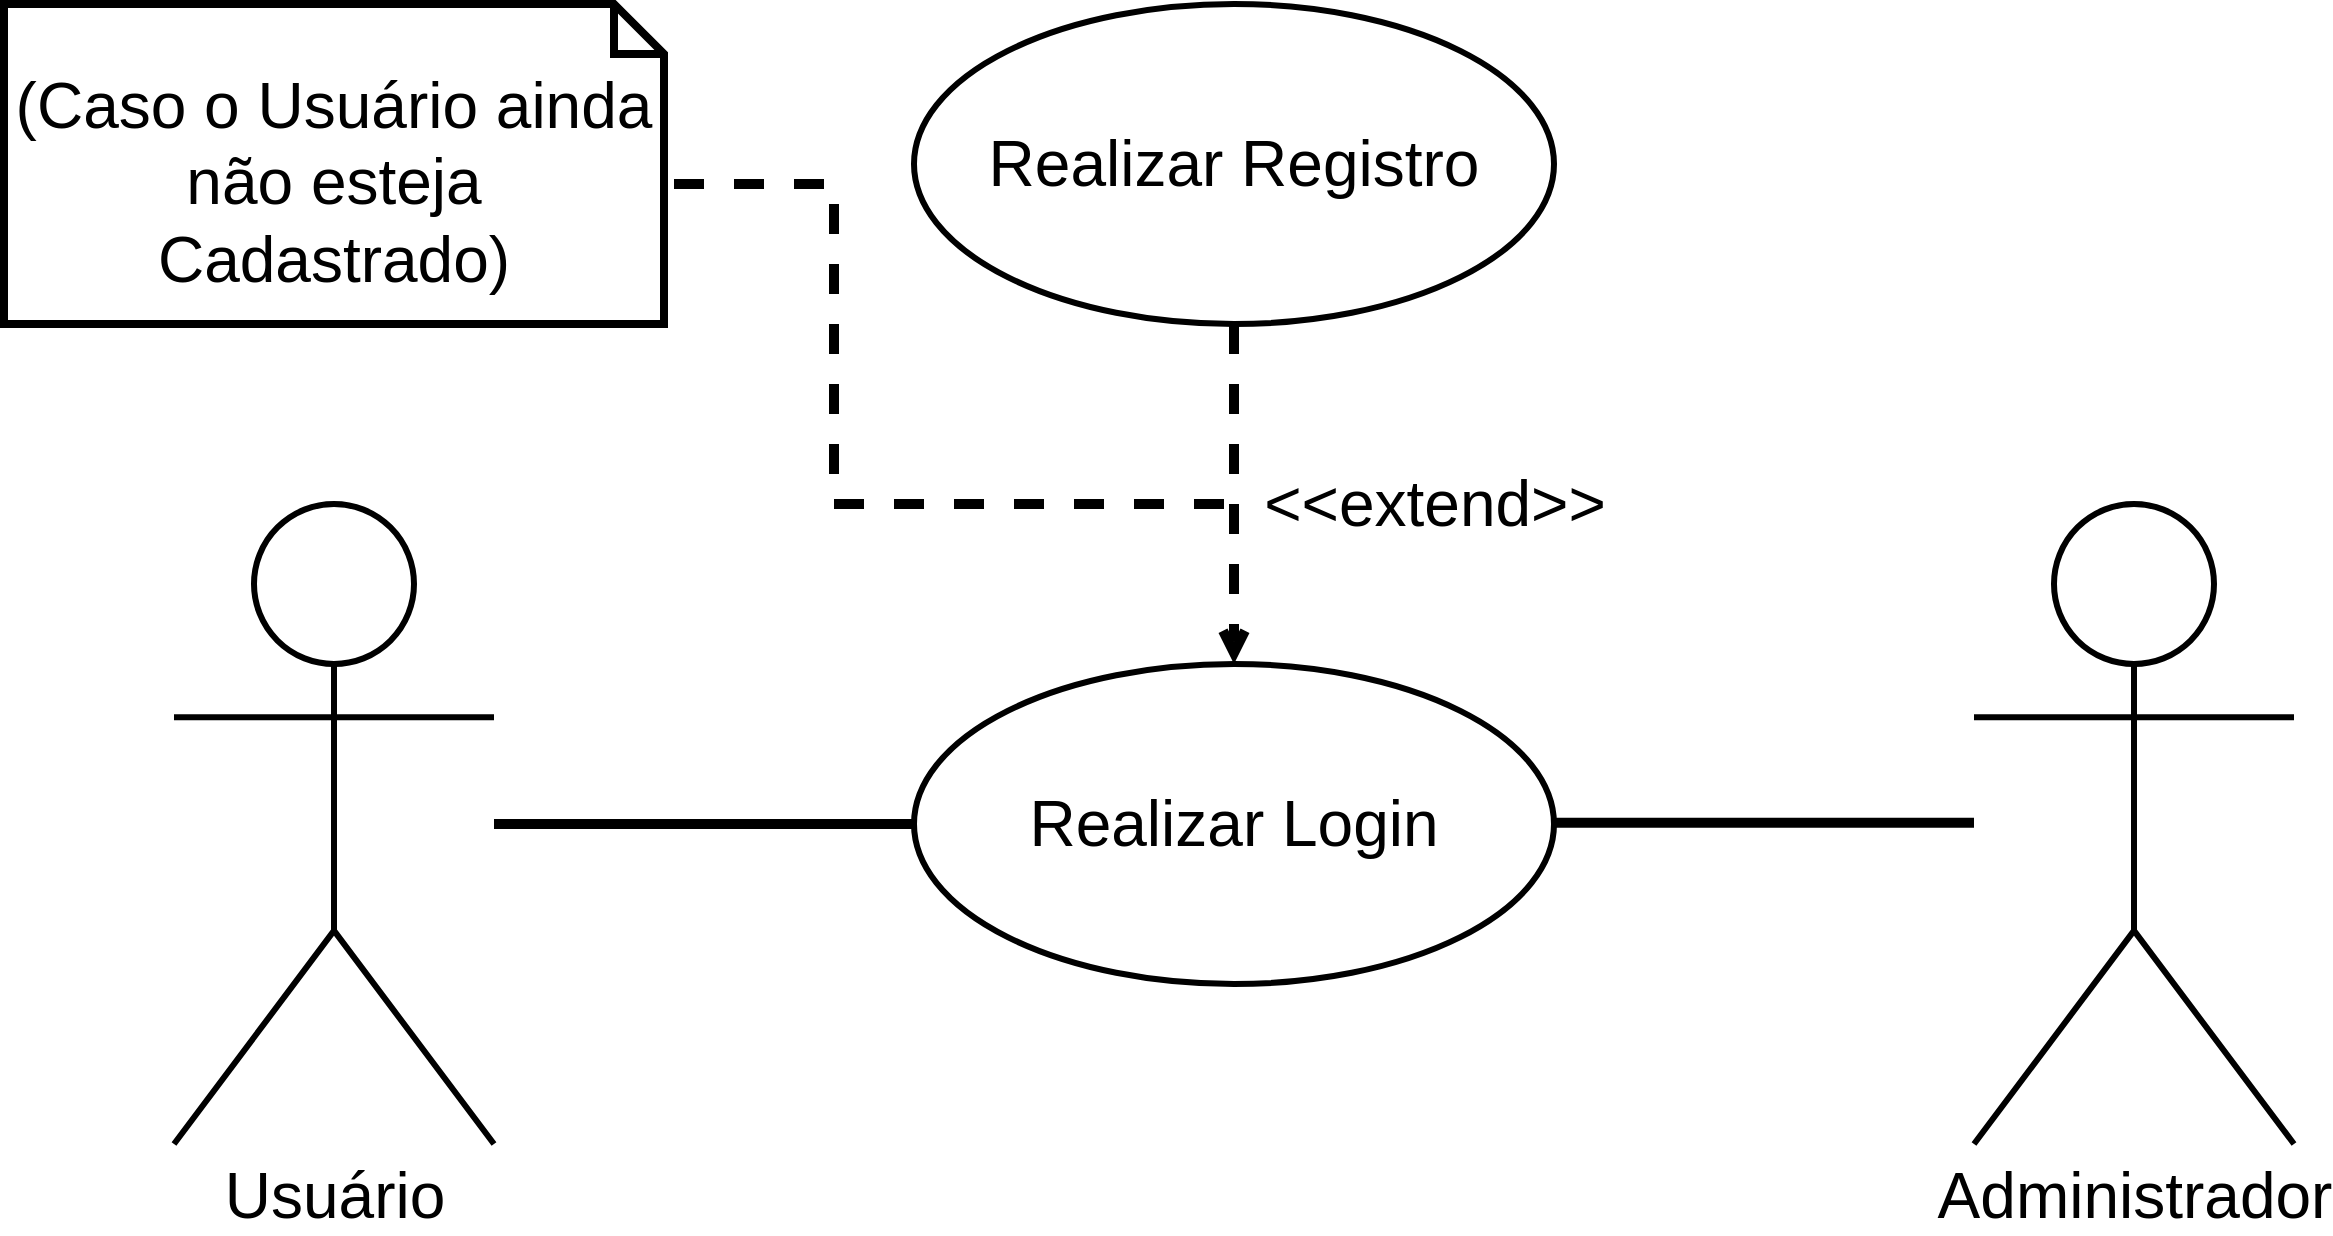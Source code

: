 <mxfile version="24.8.4">
  <diagram name="Page-1" id="Ox3zL68_iwcasz6dOxy_">
    <mxGraphModel dx="1235" dy="979" grid="1" gridSize="10" guides="1" tooltips="1" connect="1" arrows="1" fold="1" page="1" pageScale="1" pageWidth="850" pageHeight="1100" math="0" shadow="0">
      <root>
        <mxCell id="0" />
        <mxCell id="1" parent="0" />
        <mxCell id="GhDUsiYMYTLdvU3jQH11-1" value="&lt;font style=&quot;font-size: 32px;&quot;&gt;Usuário&lt;/font&gt;" style="shape=umlActor;verticalLabelPosition=bottom;verticalAlign=top;html=1;strokeWidth=3;" vertex="1" parent="1">
          <mxGeometry x="770" y="800" width="160" height="320" as="geometry" />
        </mxCell>
        <mxCell id="GhDUsiYMYTLdvU3jQH11-4" value="&lt;font style=&quot;font-size: 32px;&quot;&gt;Realizar Login&lt;br&gt;&lt;/font&gt;" style="ellipse;whiteSpace=wrap;html=1;strokeWidth=3;" vertex="1" parent="1">
          <mxGeometry x="1140" y="880" width="320" height="160" as="geometry" />
        </mxCell>
        <mxCell id="GhDUsiYMYTLdvU3jQH11-5" value="&lt;font style=&quot;font-size: 32px;&quot;&gt;Administrador&lt;/font&gt;" style="shape=umlActor;verticalLabelPosition=bottom;verticalAlign=top;html=1;strokeWidth=3;" vertex="1" parent="1">
          <mxGeometry x="1670" y="800" width="160" height="320" as="geometry" />
        </mxCell>
        <mxCell id="GhDUsiYMYTLdvU3jQH11-7" value="&lt;font style=&quot;font-size: 32px;&quot;&gt;Realizar Registro&lt;br&gt;&lt;/font&gt;" style="ellipse;whiteSpace=wrap;html=1;strokeWidth=3;" vertex="1" parent="1">
          <mxGeometry x="1140" y="550" width="320" height="160" as="geometry" />
        </mxCell>
        <mxCell id="GhDUsiYMYTLdvU3jQH11-16" value="&lt;font style=&quot;font-size: 32px;&quot;&gt;&amp;lt;&amp;lt;extend&amp;gt;&amp;gt;&lt;/font&gt;" style="html=1;verticalAlign=bottom;labelBackgroundColor=none;endArrow=open;endFill=0;dashed=1;rounded=0;strokeWidth=5;exitX=0.5;exitY=1;exitDx=0;exitDy=0;entryX=0.5;entryY=0;entryDx=0;entryDy=0;" edge="1" parent="1" source="GhDUsiYMYTLdvU3jQH11-7" target="GhDUsiYMYTLdvU3jQH11-4">
          <mxGeometry x="0.294" y="100" width="160" relative="1" as="geometry">
            <mxPoint x="1170" y="800" as="sourcePoint" />
            <mxPoint x="1300" y="880" as="targetPoint" />
            <mxPoint y="1" as="offset" />
          </mxGeometry>
        </mxCell>
        <mxCell id="GhDUsiYMYTLdvU3jQH11-17" value="" style="endArrow=none;html=1;rounded=0;strokeWidth=5;entryX=0;entryY=0.5;entryDx=0;entryDy=0;" edge="1" parent="1" source="GhDUsiYMYTLdvU3jQH11-1" target="GhDUsiYMYTLdvU3jQH11-4">
          <mxGeometry width="50" height="50" relative="1" as="geometry">
            <mxPoint x="1020" y="1000" as="sourcePoint" />
            <mxPoint x="1070" y="950" as="targetPoint" />
          </mxGeometry>
        </mxCell>
        <mxCell id="GhDUsiYMYTLdvU3jQH11-18" value="" style="endArrow=none;html=1;rounded=0;strokeWidth=5;entryX=0;entryY=0.5;entryDx=0;entryDy=0;" edge="1" parent="1">
          <mxGeometry width="50" height="50" relative="1" as="geometry">
            <mxPoint x="1460" y="959.41" as="sourcePoint" />
            <mxPoint x="1670" y="959.41" as="targetPoint" />
          </mxGeometry>
        </mxCell>
        <mxCell id="GhDUsiYMYTLdvU3jQH11-25" value="&lt;div align=&quot;center&quot;&gt;&lt;font style=&quot;font-size: 32px;&quot;&gt;(Caso o Usuário ainda não esteja Cadastrado)&lt;/font&gt;&lt;br&gt;&lt;/div&gt;" style="shape=note2;boundedLbl=1;whiteSpace=wrap;html=1;size=25;verticalAlign=top;align=center;strokeWidth=4;" vertex="1" parent="1">
          <mxGeometry x="685" y="550" width="330" height="160" as="geometry" />
        </mxCell>
        <mxCell id="GhDUsiYMYTLdvU3jQH11-32" value="" style="endArrow=none;dashed=1;html=1;rounded=0;strokeWidth=5;" edge="1" parent="1">
          <mxGeometry width="50" height="50" relative="1" as="geometry">
            <mxPoint x="1020" y="640" as="sourcePoint" />
            <mxPoint x="1300" y="800" as="targetPoint" />
            <Array as="points">
              <mxPoint x="1100" y="640" />
              <mxPoint x="1100" y="800" />
            </Array>
          </mxGeometry>
        </mxCell>
      </root>
    </mxGraphModel>
  </diagram>
</mxfile>
